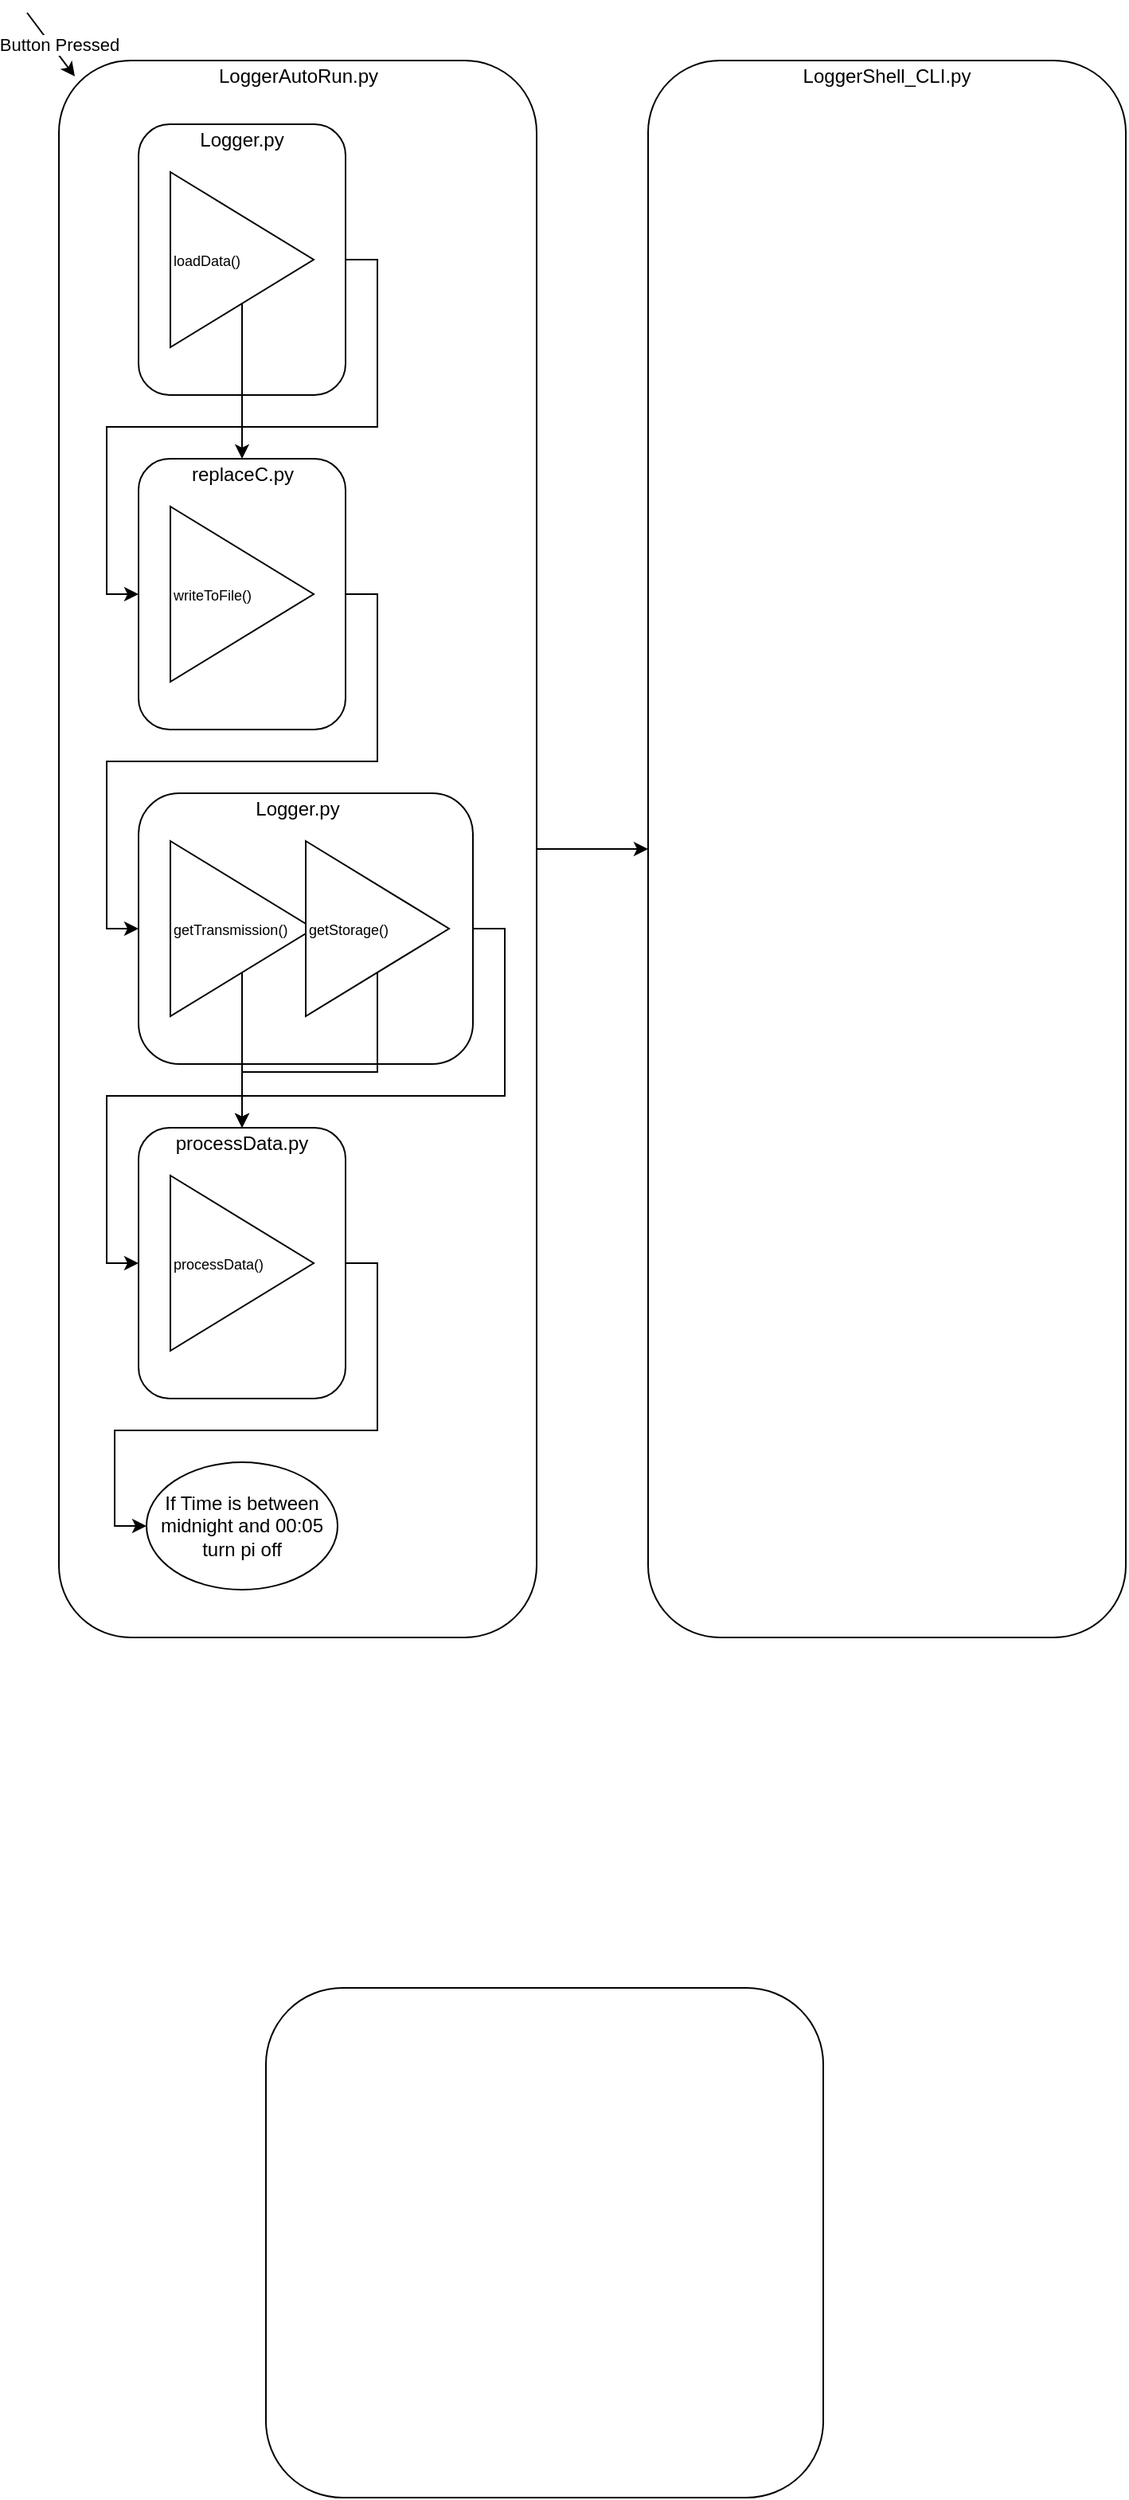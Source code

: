 <mxfile version="13.7.9" type="device"><diagram id="CNZ2a29nqk3BnzX5-iWI" name="Page-1"><mxGraphModel dx="1689" dy="1046" grid="1" gridSize="10" guides="1" tooltips="1" connect="1" arrows="1" fold="1" page="1" pageScale="1" pageWidth="850" pageHeight="1100" math="0" shadow="0"><root><mxCell id="0"/><mxCell id="1" parent="0"/><mxCell id="7v5NpRLdcP0e7SDG5NN1-2" value="&lt;p style=&quot;line-height: 100%&quot;&gt;&lt;br&gt;&lt;/p&gt;" style="rounded=1;whiteSpace=wrap;html=1;align=left;" vertex="1" parent="1"><mxGeometry x="170" y="1260" width="350" height="320" as="geometry"/></mxCell><mxCell id="7v5NpRLdcP0e7SDG5NN1-11" value="" style="endArrow=classic;html=1;" edge="1" parent="1"><mxGeometry width="50" height="50" relative="1" as="geometry"><mxPoint x="20" y="20" as="sourcePoint"/><mxPoint x="50" y="60" as="targetPoint"/></mxGeometry></mxCell><mxCell id="7v5NpRLdcP0e7SDG5NN1-12" value="Button Pressed" style="edgeLabel;html=1;align=center;verticalAlign=middle;resizable=0;points=[];" vertex="1" connectable="0" parent="7v5NpRLdcP0e7SDG5NN1-11"><mxGeometry x="0.54" y="2" relative="1" as="geometry"><mxPoint x="-4.74" y="-10.0" as="offset"/></mxGeometry></mxCell><mxCell id="7v5NpRLdcP0e7SDG5NN1-62" style="edgeStyle=orthogonalEdgeStyle;rounded=0;orthogonalLoop=1;jettySize=auto;html=1;exitX=1;exitY=0.5;exitDx=0;exitDy=0;entryX=0;entryY=0.5;entryDx=0;entryDy=0;" edge="1" parent="1" source="7v5NpRLdcP0e7SDG5NN1-13" target="7v5NpRLdcP0e7SDG5NN1-61"><mxGeometry relative="1" as="geometry"/></mxCell><mxCell id="7v5NpRLdcP0e7SDG5NN1-13" value="&lt;div&gt;&lt;br&gt;&lt;/div&gt;" style="rounded=1;whiteSpace=wrap;html=1;align=left;" vertex="1" parent="1"><mxGeometry x="40" y="50" width="300" height="990" as="geometry"/></mxCell><mxCell id="7v5NpRLdcP0e7SDG5NN1-37" style="edgeStyle=orthogonalEdgeStyle;rounded=0;orthogonalLoop=1;jettySize=auto;html=1;exitX=1;exitY=0.5;exitDx=0;exitDy=0;entryX=0;entryY=0.5;entryDx=0;entryDy=0;" edge="1" parent="1" source="7v5NpRLdcP0e7SDG5NN1-30" target="7v5NpRLdcP0e7SDG5NN1-33"><mxGeometry relative="1" as="geometry"/></mxCell><mxCell id="7v5NpRLdcP0e7SDG5NN1-30" value="" style="rounded=1;whiteSpace=wrap;html=1;" vertex="1" parent="1"><mxGeometry x="90" y="90" width="130" height="170" as="geometry"/></mxCell><mxCell id="7v5NpRLdcP0e7SDG5NN1-31" value="Logger.py" style="text;html=1;strokeColor=none;fillColor=none;align=center;verticalAlign=middle;whiteSpace=wrap;rounded=0;" vertex="1" parent="1"><mxGeometry x="135" y="90" width="40" height="20" as="geometry"/></mxCell><mxCell id="7v5NpRLdcP0e7SDG5NN1-58" style="edgeStyle=orthogonalEdgeStyle;rounded=0;orthogonalLoop=1;jettySize=auto;html=1;exitX=0.5;exitY=1;exitDx=0;exitDy=0;" edge="1" parent="1" source="7v5NpRLdcP0e7SDG5NN1-32" target="7v5NpRLdcP0e7SDG5NN1-33"><mxGeometry relative="1" as="geometry"/></mxCell><mxCell id="7v5NpRLdcP0e7SDG5NN1-32" value="&lt;font style=&quot;font-size: 9px&quot;&gt;loadData()&lt;/font&gt;" style="triangle;whiteSpace=wrap;html=1;align=left;" vertex="1" parent="1"><mxGeometry x="110" y="120" width="90" height="110" as="geometry"/></mxCell><mxCell id="7v5NpRLdcP0e7SDG5NN1-40" style="edgeStyle=orthogonalEdgeStyle;rounded=0;orthogonalLoop=1;jettySize=auto;html=1;exitX=1;exitY=0.5;exitDx=0;exitDy=0;entryX=0;entryY=0.5;entryDx=0;entryDy=0;" edge="1" parent="1" source="7v5NpRLdcP0e7SDG5NN1-33" target="7v5NpRLdcP0e7SDG5NN1-38"><mxGeometry relative="1" as="geometry"/></mxCell><mxCell id="7v5NpRLdcP0e7SDG5NN1-33" value="&lt;div&gt;&lt;br&gt;&lt;/div&gt;" style="rounded=1;whiteSpace=wrap;html=1;align=left;" vertex="1" parent="1"><mxGeometry x="90" y="300" width="130" height="170" as="geometry"/></mxCell><mxCell id="7v5NpRLdcP0e7SDG5NN1-34" value="&lt;font style=&quot;font-size: 9px&quot;&gt;writeToFile()&lt;/font&gt;" style="triangle;whiteSpace=wrap;html=1;align=left;" vertex="1" parent="1"><mxGeometry x="110" y="330" width="90" height="110" as="geometry"/></mxCell><mxCell id="7v5NpRLdcP0e7SDG5NN1-35" value="replaceC.py" style="text;html=1;align=center;verticalAlign=middle;resizable=0;points=[];autosize=1;" vertex="1" parent="1"><mxGeometry x="115" y="300" width="80" height="20" as="geometry"/></mxCell><mxCell id="7v5NpRLdcP0e7SDG5NN1-47" style="edgeStyle=orthogonalEdgeStyle;rounded=0;orthogonalLoop=1;jettySize=auto;html=1;exitX=1;exitY=0.5;exitDx=0;exitDy=0;entryX=0;entryY=0.5;entryDx=0;entryDy=0;" edge="1" parent="1" source="7v5NpRLdcP0e7SDG5NN1-38" target="7v5NpRLdcP0e7SDG5NN1-43"><mxGeometry relative="1" as="geometry"/></mxCell><mxCell id="7v5NpRLdcP0e7SDG5NN1-38" value="" style="rounded=1;whiteSpace=wrap;html=1;" vertex="1" parent="1"><mxGeometry x="90" y="510" width="210" height="170" as="geometry"/></mxCell><mxCell id="7v5NpRLdcP0e7SDG5NN1-39" value="Logger.py" style="text;html=1;strokeColor=none;fillColor=none;align=center;verticalAlign=middle;whiteSpace=wrap;rounded=0;" vertex="1" parent="1"><mxGeometry x="170" y="510" width="40" height="20" as="geometry"/></mxCell><mxCell id="7v5NpRLdcP0e7SDG5NN1-53" style="edgeStyle=orthogonalEdgeStyle;rounded=0;orthogonalLoop=1;jettySize=auto;html=1;exitX=0.5;exitY=1;exitDx=0;exitDy=0;entryX=0.5;entryY=0;entryDx=0;entryDy=0;" edge="1" parent="1" source="7v5NpRLdcP0e7SDG5NN1-41" target="7v5NpRLdcP0e7SDG5NN1-45"><mxGeometry relative="1" as="geometry"/></mxCell><mxCell id="7v5NpRLdcP0e7SDG5NN1-41" value="&lt;font style=&quot;font-size: 9px&quot;&gt;&lt;font style=&quot;font-size: 9px&quot;&gt;getTransmission&lt;/font&gt;()&lt;/font&gt;" style="triangle;whiteSpace=wrap;html=1;align=left;" vertex="1" parent="1"><mxGeometry x="110" y="540" width="90" height="110" as="geometry"/></mxCell><mxCell id="7v5NpRLdcP0e7SDG5NN1-55" style="edgeStyle=orthogonalEdgeStyle;rounded=0;orthogonalLoop=1;jettySize=auto;html=1;exitX=0.5;exitY=1;exitDx=0;exitDy=0;entryX=0.5;entryY=0;entryDx=0;entryDy=0;" edge="1" parent="1" source="7v5NpRLdcP0e7SDG5NN1-42" target="7v5NpRLdcP0e7SDG5NN1-43"><mxGeometry relative="1" as="geometry"/></mxCell><mxCell id="7v5NpRLdcP0e7SDG5NN1-42" value="&lt;font style=&quot;font-size: 9px&quot;&gt;getStorage()&lt;/font&gt;" style="triangle;whiteSpace=wrap;html=1;align=left;" vertex="1" parent="1"><mxGeometry x="195" y="540" width="90" height="110" as="geometry"/></mxCell><mxCell id="7v5NpRLdcP0e7SDG5NN1-57" style="edgeStyle=orthogonalEdgeStyle;rounded=0;orthogonalLoop=1;jettySize=auto;html=1;exitX=1;exitY=0.5;exitDx=0;exitDy=0;entryX=0;entryY=0.5;entryDx=0;entryDy=0;" edge="1" parent="1" source="7v5NpRLdcP0e7SDG5NN1-43" target="7v5NpRLdcP0e7SDG5NN1-56"><mxGeometry relative="1" as="geometry"/></mxCell><mxCell id="7v5NpRLdcP0e7SDG5NN1-43" value="&lt;div&gt;&lt;br&gt;&lt;/div&gt;" style="rounded=1;whiteSpace=wrap;html=1;align=left;" vertex="1" parent="1"><mxGeometry x="90" y="720" width="130" height="170" as="geometry"/></mxCell><mxCell id="7v5NpRLdcP0e7SDG5NN1-45" value="processData.py" style="text;html=1;strokeColor=none;fillColor=none;align=center;verticalAlign=middle;whiteSpace=wrap;rounded=0;" vertex="1" parent="1"><mxGeometry x="135" y="720" width="40" height="20" as="geometry"/></mxCell><mxCell id="7v5NpRLdcP0e7SDG5NN1-49" value="&lt;font style=&quot;font-size: 9px&quot;&gt;processData()&lt;/font&gt;" style="triangle;whiteSpace=wrap;html=1;align=left;" vertex="1" parent="1"><mxGeometry x="110" y="750" width="90" height="110" as="geometry"/></mxCell><mxCell id="7v5NpRLdcP0e7SDG5NN1-56" value="If Time is between midnight and 00:05 turn pi off" style="ellipse;whiteSpace=wrap;html=1;" vertex="1" parent="1"><mxGeometry x="95" y="930" width="120" height="80" as="geometry"/></mxCell><mxCell id="7v5NpRLdcP0e7SDG5NN1-60" value="LoggerAutoRun.py" style="text;html=1;align=center;verticalAlign=middle;resizable=0;points=[];autosize=1;" vertex="1" parent="1"><mxGeometry x="130" y="50" width="120" height="20" as="geometry"/></mxCell><mxCell id="7v5NpRLdcP0e7SDG5NN1-61" value="&lt;div&gt;&lt;br&gt;&lt;/div&gt;" style="rounded=1;whiteSpace=wrap;html=1;align=left;" vertex="1" parent="1"><mxGeometry x="410" y="50" width="300" height="990" as="geometry"/></mxCell><mxCell id="7v5NpRLdcP0e7SDG5NN1-63" value="LoggerShell_CLI.py" style="text;html=1;strokeColor=none;fillColor=none;align=center;verticalAlign=middle;whiteSpace=wrap;rounded=0;" vertex="1" parent="1"><mxGeometry x="540" y="50" width="40" height="20" as="geometry"/></mxCell></root></mxGraphModel></diagram></mxfile>